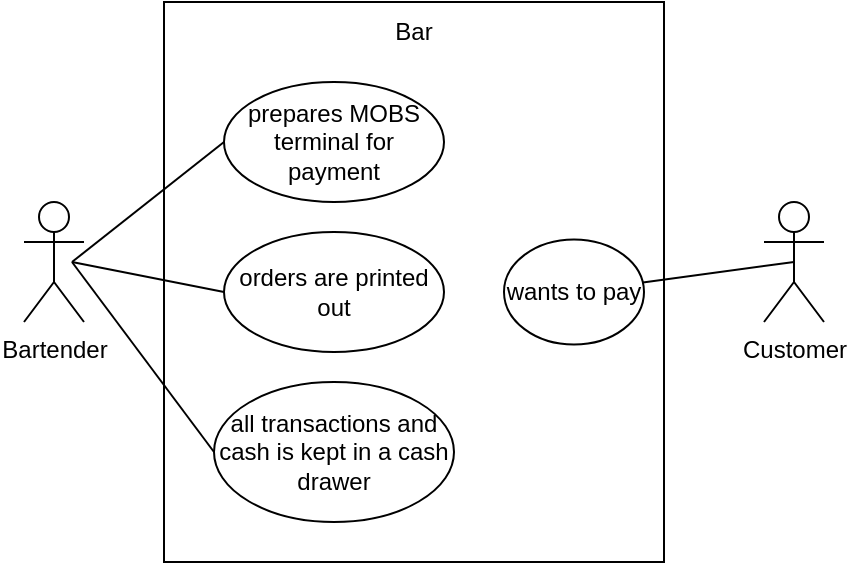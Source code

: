 <mxfile version="24.3.1" type="google">
  <diagram name="Page-1" id="3AW651xyoHBq1aIa7Rv6">
    <mxGraphModel grid="1" page="1" gridSize="10" guides="1" tooltips="1" connect="1" arrows="1" fold="1" pageScale="1" pageWidth="827" pageHeight="1169" math="0" shadow="0">
      <root>
        <mxCell id="0" />
        <mxCell id="1" parent="0" />
        <mxCell id="raqO8b-Yunnj6KW7OPB1-3" value="" style="rounded=0;whiteSpace=wrap;html=1;" vertex="1" parent="1">
          <mxGeometry x="-410" y="110" width="250" height="280" as="geometry" />
        </mxCell>
        <mxCell id="raqO8b-Yunnj6KW7OPB1-4" value="Bartender" style="shape=umlActor;verticalLabelPosition=bottom;verticalAlign=top;html=1;outlineConnect=0;" vertex="1" parent="1">
          <mxGeometry x="-480" y="210" width="30" height="60" as="geometry" />
        </mxCell>
        <mxCell id="raqO8b-Yunnj6KW7OPB1-6" value="prepares MOBS terminal for payment" style="ellipse;whiteSpace=wrap;html=1;" vertex="1" parent="1">
          <mxGeometry x="-380" y="150" width="110" height="60" as="geometry" />
        </mxCell>
        <mxCell id="raqO8b-Yunnj6KW7OPB1-26" value="Customer" style="shape=umlActor;verticalLabelPosition=bottom;verticalAlign=top;html=1;outlineConnect=0;" vertex="1" parent="1">
          <mxGeometry x="-110" y="210" width="30" height="60" as="geometry" />
        </mxCell>
        <mxCell id="raqO8b-Yunnj6KW7OPB1-27" value="wants to pay" style="ellipse;whiteSpace=wrap;html=1;" vertex="1" parent="1">
          <mxGeometry x="-240" y="228.75" width="70" height="52.5" as="geometry" />
        </mxCell>
        <mxCell id="ASka_iZ9NODoOGZ5oFb_-1" value="orders are printed out" style="ellipse;whiteSpace=wrap;html=1;" vertex="1" parent="1">
          <mxGeometry x="-380" y="225" width="110" height="60" as="geometry" />
        </mxCell>
        <mxCell id="ASka_iZ9NODoOGZ5oFb_-2" value="all transactions and cash is kept in a cash drawer" style="ellipse;whiteSpace=wrap;html=1;" vertex="1" parent="1">
          <mxGeometry x="-385" y="300" width="120" height="70" as="geometry" />
        </mxCell>
        <mxCell id="ASka_iZ9NODoOGZ5oFb_-3" value="" style="endArrow=none;html=1;rounded=0;entryX=0.5;entryY=0.5;entryDx=0;entryDy=0;entryPerimeter=0;" edge="1" parent="1" source="raqO8b-Yunnj6KW7OPB1-27" target="raqO8b-Yunnj6KW7OPB1-26">
          <mxGeometry width="50" height="50" relative="1" as="geometry">
            <mxPoint x="-310" y="360" as="sourcePoint" />
            <mxPoint x="-260" y="310" as="targetPoint" />
          </mxGeometry>
        </mxCell>
        <mxCell id="ASka_iZ9NODoOGZ5oFb_-4" value="" style="endArrow=none;html=1;rounded=0;entryX=0;entryY=0.5;entryDx=0;entryDy=0;" edge="1" parent="1" target="raqO8b-Yunnj6KW7OPB1-6">
          <mxGeometry width="50" height="50" relative="1" as="geometry">
            <mxPoint x="-456" y="240" as="sourcePoint" />
            <mxPoint x="-370" y="254" as="targetPoint" />
          </mxGeometry>
        </mxCell>
        <mxCell id="ASka_iZ9NODoOGZ5oFb_-5" value="" style="endArrow=none;html=1;rounded=0;entryX=0;entryY=0.5;entryDx=0;entryDy=0;" edge="1" parent="1" target="ASka_iZ9NODoOGZ5oFb_-1">
          <mxGeometry width="50" height="50" relative="1" as="geometry">
            <mxPoint x="-456" y="240" as="sourcePoint" />
            <mxPoint x="-370" y="254" as="targetPoint" />
          </mxGeometry>
        </mxCell>
        <mxCell id="ASka_iZ9NODoOGZ5oFb_-6" value="" style="endArrow=none;html=1;rounded=0;entryX=0;entryY=0.5;entryDx=0;entryDy=0;" edge="1" parent="1" target="ASka_iZ9NODoOGZ5oFb_-2">
          <mxGeometry width="50" height="50" relative="1" as="geometry">
            <mxPoint x="-456" y="240" as="sourcePoint" />
            <mxPoint x="-370" y="254" as="targetPoint" />
          </mxGeometry>
        </mxCell>
        <mxCell id="kvswaTUCaONPKX0Zh_34-1" value="Bar" style="text;html=1;align=center;verticalAlign=middle;whiteSpace=wrap;rounded=0;" vertex="1" parent="1">
          <mxGeometry x="-315" y="110" width="60" height="30" as="geometry" />
        </mxCell>
      </root>
    </mxGraphModel>
  </diagram>
</mxfile>
